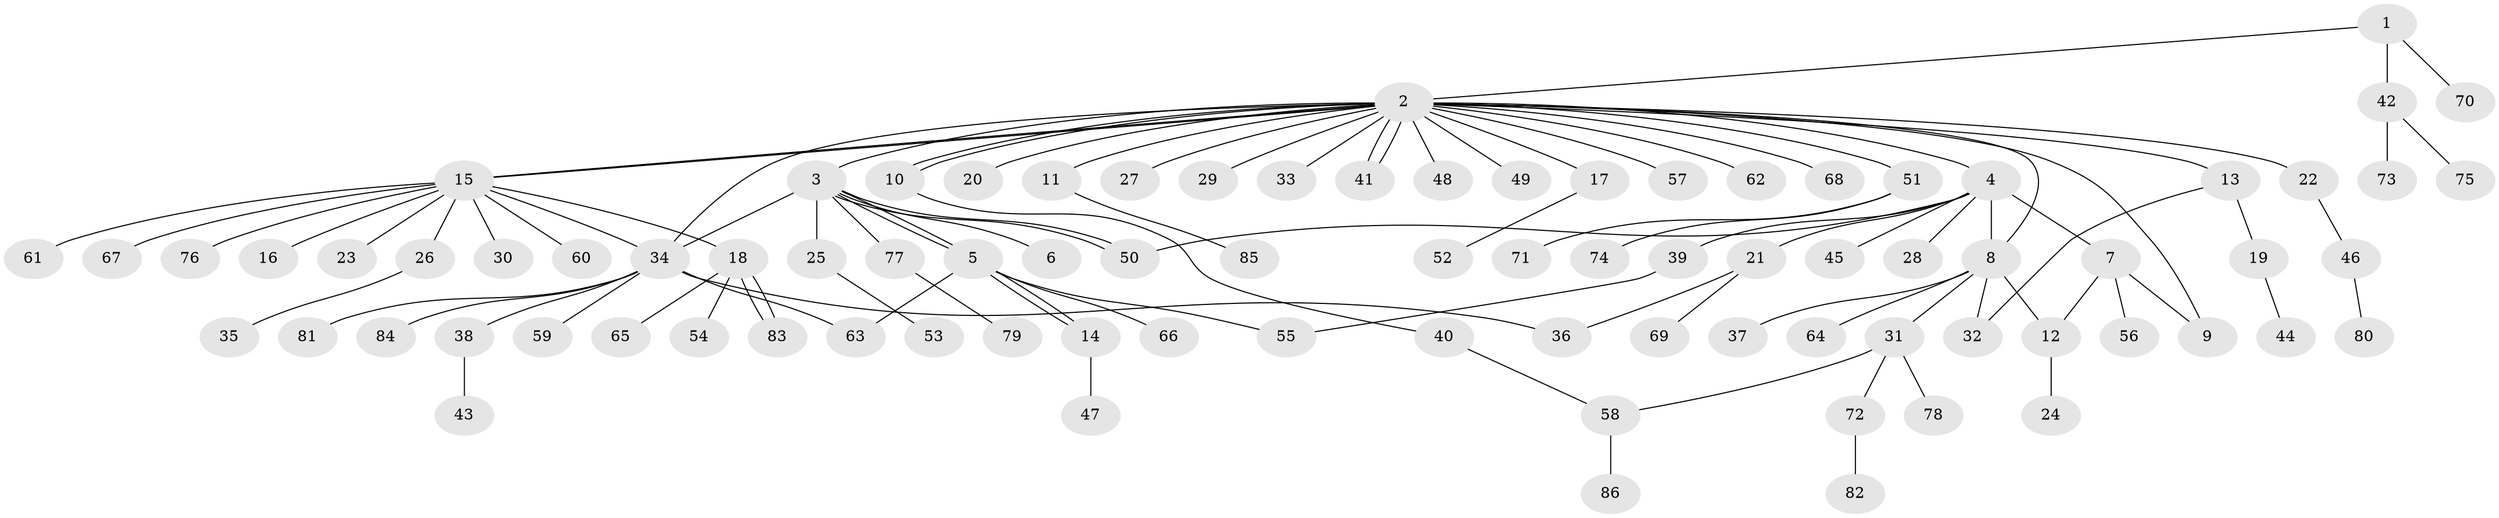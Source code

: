 // coarse degree distribution, {2: 0.22058823529411764, 25: 0.014705882352941176, 14: 0.014705882352941176, 8: 0.014705882352941176, 6: 0.029411764705882353, 1: 0.5882352941176471, 3: 0.08823529411764706, 12: 0.014705882352941176, 5: 0.014705882352941176}
// Generated by graph-tools (version 1.1) at 2025/51/02/27/25 19:51:53]
// undirected, 86 vertices, 103 edges
graph export_dot {
graph [start="1"]
  node [color=gray90,style=filled];
  1;
  2;
  3;
  4;
  5;
  6;
  7;
  8;
  9;
  10;
  11;
  12;
  13;
  14;
  15;
  16;
  17;
  18;
  19;
  20;
  21;
  22;
  23;
  24;
  25;
  26;
  27;
  28;
  29;
  30;
  31;
  32;
  33;
  34;
  35;
  36;
  37;
  38;
  39;
  40;
  41;
  42;
  43;
  44;
  45;
  46;
  47;
  48;
  49;
  50;
  51;
  52;
  53;
  54;
  55;
  56;
  57;
  58;
  59;
  60;
  61;
  62;
  63;
  64;
  65;
  66;
  67;
  68;
  69;
  70;
  71;
  72;
  73;
  74;
  75;
  76;
  77;
  78;
  79;
  80;
  81;
  82;
  83;
  84;
  85;
  86;
  1 -- 2;
  1 -- 42;
  1 -- 70;
  2 -- 3;
  2 -- 4;
  2 -- 8;
  2 -- 9;
  2 -- 10;
  2 -- 10;
  2 -- 11;
  2 -- 13;
  2 -- 15;
  2 -- 15;
  2 -- 17;
  2 -- 20;
  2 -- 22;
  2 -- 27;
  2 -- 29;
  2 -- 33;
  2 -- 34;
  2 -- 41;
  2 -- 41;
  2 -- 48;
  2 -- 49;
  2 -- 51;
  2 -- 57;
  2 -- 62;
  2 -- 68;
  3 -- 5;
  3 -- 5;
  3 -- 6;
  3 -- 25;
  3 -- 34;
  3 -- 50;
  3 -- 50;
  3 -- 77;
  4 -- 7;
  4 -- 8;
  4 -- 21;
  4 -- 28;
  4 -- 39;
  4 -- 45;
  4 -- 50;
  5 -- 14;
  5 -- 14;
  5 -- 55;
  5 -- 63;
  5 -- 66;
  7 -- 9;
  7 -- 12;
  7 -- 56;
  8 -- 12;
  8 -- 31;
  8 -- 32;
  8 -- 37;
  8 -- 64;
  10 -- 40;
  11 -- 85;
  12 -- 24;
  13 -- 19;
  13 -- 32;
  14 -- 47;
  15 -- 16;
  15 -- 18;
  15 -- 23;
  15 -- 26;
  15 -- 30;
  15 -- 34;
  15 -- 60;
  15 -- 61;
  15 -- 67;
  15 -- 76;
  17 -- 52;
  18 -- 54;
  18 -- 65;
  18 -- 83;
  18 -- 83;
  19 -- 44;
  21 -- 36;
  21 -- 69;
  22 -- 46;
  25 -- 53;
  26 -- 35;
  31 -- 58;
  31 -- 72;
  31 -- 78;
  34 -- 36;
  34 -- 38;
  34 -- 59;
  34 -- 63;
  34 -- 81;
  34 -- 84;
  38 -- 43;
  39 -- 55;
  40 -- 58;
  42 -- 73;
  42 -- 75;
  46 -- 80;
  51 -- 71;
  51 -- 74;
  58 -- 86;
  72 -- 82;
  77 -- 79;
}
